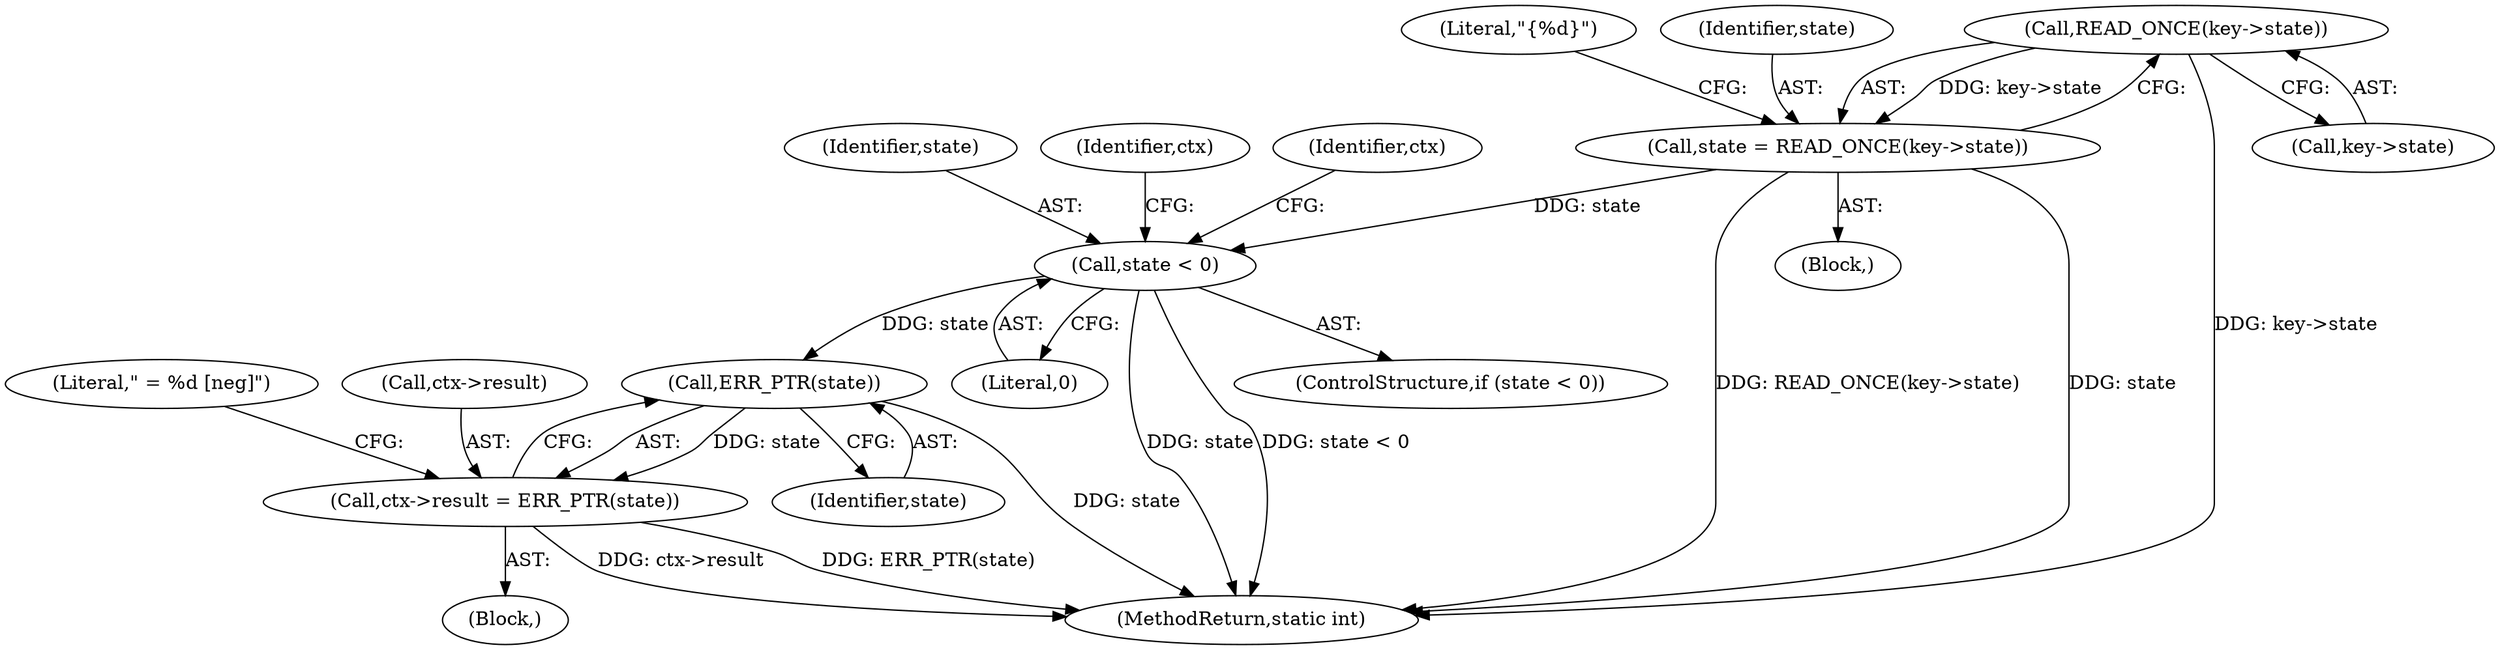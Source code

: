 digraph "0_linux_363b02dab09b3226f3bd1420dad9c72b79a42a76_11@pointer" {
"1000129" [label="(Call,READ_ONCE(key->state))"];
"1000127" [label="(Call,state = READ_ONCE(key->state))"];
"1000274" [label="(Call,state < 0)"];
"1000282" [label="(Call,ERR_PTR(state))"];
"1000278" [label="(Call,ctx->result = ERR_PTR(state))"];
"1000275" [label="(Identifier,state)"];
"1000282" [label="(Call,ERR_PTR(state))"];
"1000285" [label="(Literal,\" = %d [neg]\")"];
"1000273" [label="(ControlStructure,if (state < 0))"];
"1000279" [label="(Call,ctx->result)"];
"1000274" [label="(Call,state < 0)"];
"1000109" [label="(Block,)"];
"1000283" [label="(Identifier,state)"];
"1000129" [label="(Call,READ_ONCE(key->state))"];
"1000292" [label="(Identifier,ctx)"];
"1000308" [label="(MethodReturn,static int)"];
"1000127" [label="(Call,state = READ_ONCE(key->state))"];
"1000134" [label="(Literal,\"{%d}\")"];
"1000280" [label="(Identifier,ctx)"];
"1000278" [label="(Call,ctx->result = ERR_PTR(state))"];
"1000128" [label="(Identifier,state)"];
"1000277" [label="(Block,)"];
"1000130" [label="(Call,key->state)"];
"1000276" [label="(Literal,0)"];
"1000129" -> "1000127"  [label="AST: "];
"1000129" -> "1000130"  [label="CFG: "];
"1000130" -> "1000129"  [label="AST: "];
"1000127" -> "1000129"  [label="CFG: "];
"1000129" -> "1000308"  [label="DDG: key->state"];
"1000129" -> "1000127"  [label="DDG: key->state"];
"1000127" -> "1000109"  [label="AST: "];
"1000128" -> "1000127"  [label="AST: "];
"1000134" -> "1000127"  [label="CFG: "];
"1000127" -> "1000308"  [label="DDG: READ_ONCE(key->state)"];
"1000127" -> "1000308"  [label="DDG: state"];
"1000127" -> "1000274"  [label="DDG: state"];
"1000274" -> "1000273"  [label="AST: "];
"1000274" -> "1000276"  [label="CFG: "];
"1000275" -> "1000274"  [label="AST: "];
"1000276" -> "1000274"  [label="AST: "];
"1000280" -> "1000274"  [label="CFG: "];
"1000292" -> "1000274"  [label="CFG: "];
"1000274" -> "1000308"  [label="DDG: state"];
"1000274" -> "1000308"  [label="DDG: state < 0"];
"1000274" -> "1000282"  [label="DDG: state"];
"1000282" -> "1000278"  [label="AST: "];
"1000282" -> "1000283"  [label="CFG: "];
"1000283" -> "1000282"  [label="AST: "];
"1000278" -> "1000282"  [label="CFG: "];
"1000282" -> "1000308"  [label="DDG: state"];
"1000282" -> "1000278"  [label="DDG: state"];
"1000278" -> "1000277"  [label="AST: "];
"1000279" -> "1000278"  [label="AST: "];
"1000285" -> "1000278"  [label="CFG: "];
"1000278" -> "1000308"  [label="DDG: ERR_PTR(state)"];
"1000278" -> "1000308"  [label="DDG: ctx->result"];
}
